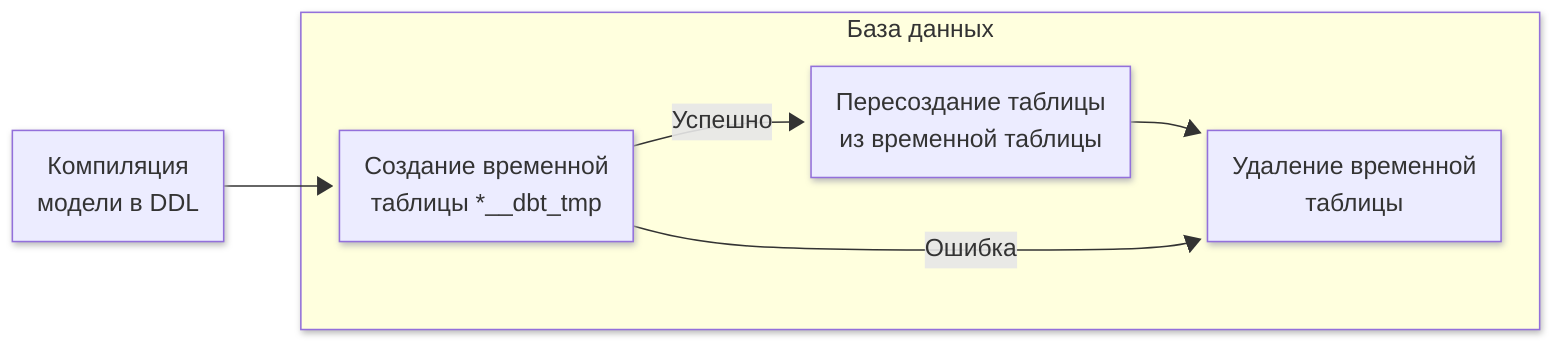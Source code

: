 ---
config:
  look: neo
  theme: mc
---
graph LR
    A[Компиляция<br>модели в DDL]
    subgraph База данных
        B[Создание временной<br>таблицы *__dbt_tmp]
        C[Пересоздание таблицы<br>из временной таблицы]
        D[Удаление временной<br>таблицы]
    end
    A --> B -->|Успешно| C --> D
    B -->|Ошибка| D